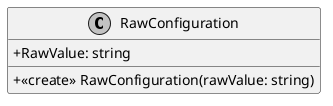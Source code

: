 @startuml
skinparam monochrome true
skinparam classAttributeIconSize 0
!startsub default
class RawConfiguration {
    + RawValue: string
    + <<create>> RawConfiguration(rawValue: string)
}
!endsub
@enduml
